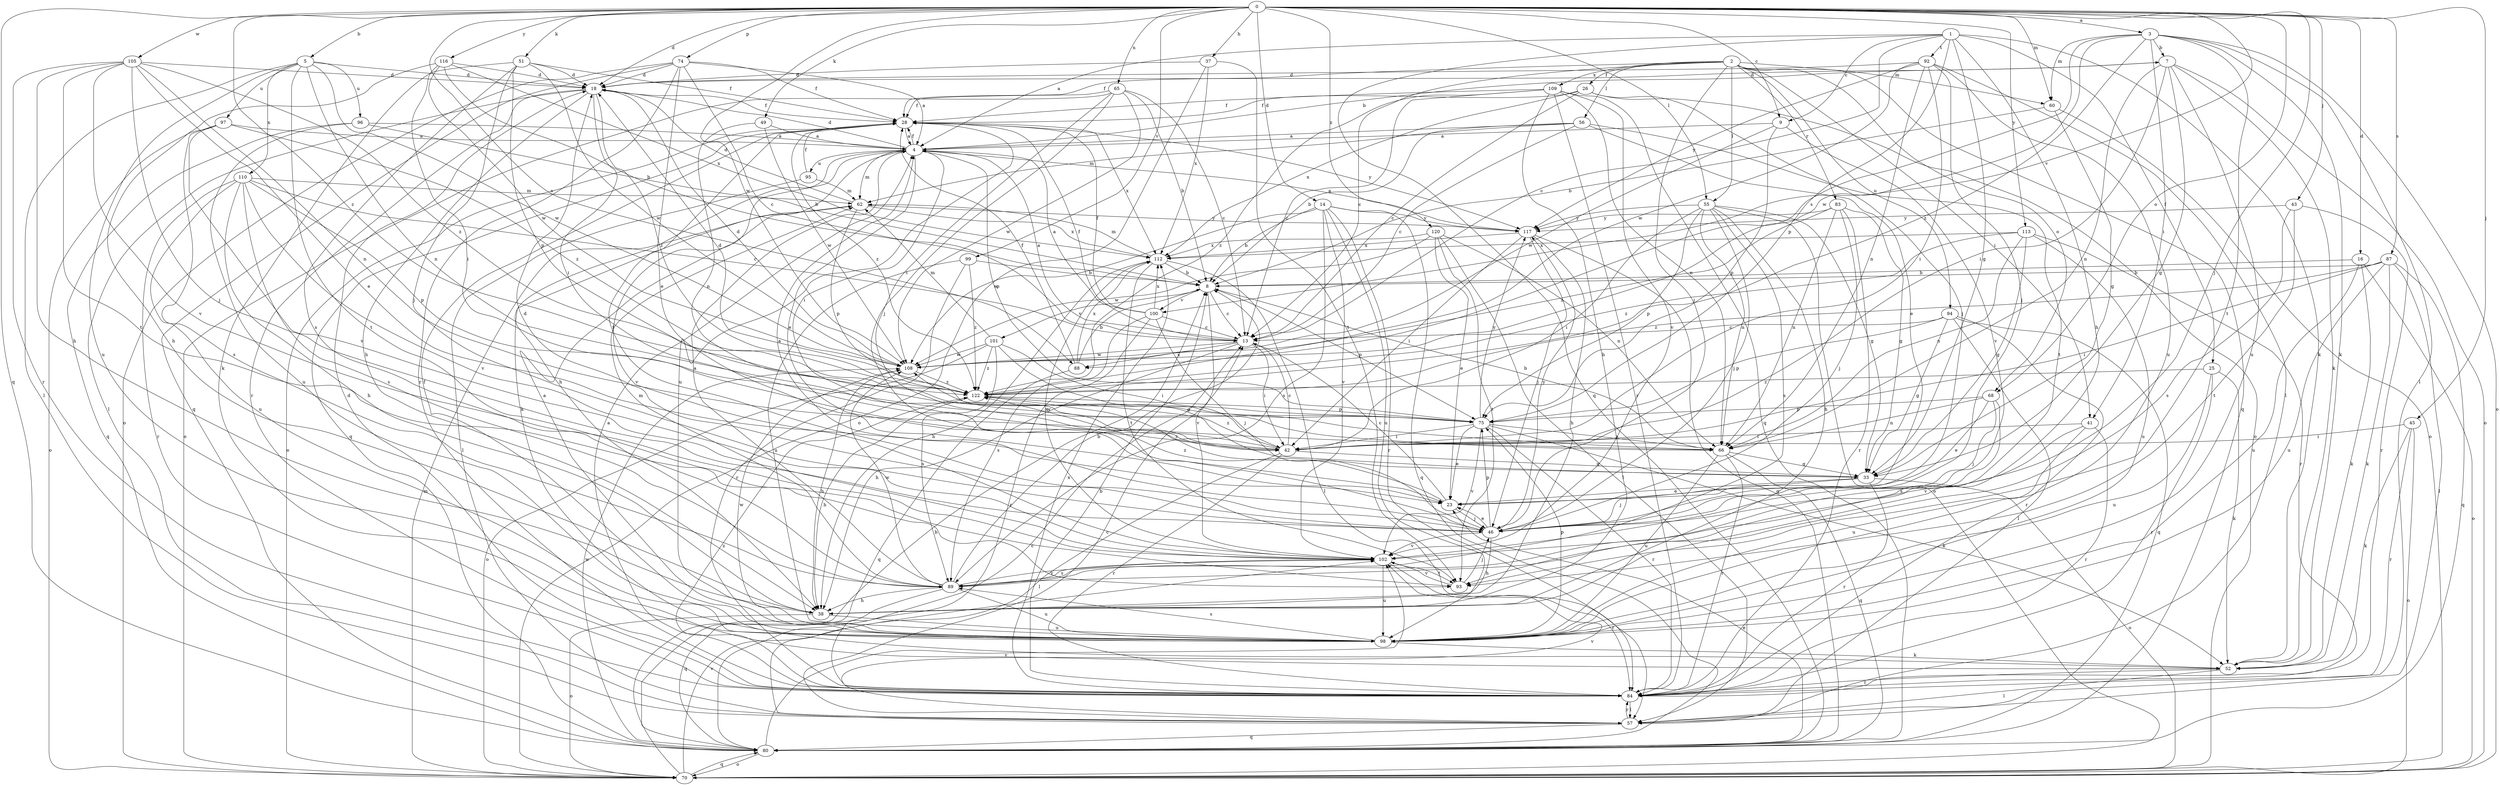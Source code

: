 strict digraph  {
0;
1;
2;
3;
4;
5;
7;
8;
9;
13;
14;
16;
18;
23;
25;
26;
28;
33;
37;
38;
41;
42;
43;
45;
46;
49;
51;
52;
55;
56;
57;
60;
62;
65;
66;
68;
70;
74;
75;
80;
83;
84;
87;
88;
89;
92;
93;
94;
95;
96;
97;
98;
99;
100;
101;
102;
105;
108;
109;
110;
112;
113;
116;
117;
120;
122;
0 -> 3  [label=a];
0 -> 5  [label=b];
0 -> 9  [label=c];
0 -> 14  [label=d];
0 -> 16  [label=d];
0 -> 18  [label=d];
0 -> 37  [label=h];
0 -> 43  [label=j];
0 -> 45  [label=j];
0 -> 46  [label=j];
0 -> 49  [label=k];
0 -> 51  [label=k];
0 -> 55  [label=l];
0 -> 60  [label=m];
0 -> 65  [label=n];
0 -> 68  [label=o];
0 -> 74  [label=p];
0 -> 80  [label=q];
0 -> 87  [label=s];
0 -> 88  [label=s];
0 -> 99  [label=v];
0 -> 100  [label=v];
0 -> 105  [label=w];
0 -> 108  [label=w];
0 -> 113  [label=y];
0 -> 116  [label=y];
0 -> 120  [label=z];
0 -> 122  [label=z];
1 -> 4  [label=a];
1 -> 9  [label=c];
1 -> 13  [label=c];
1 -> 25  [label=f];
1 -> 33  [label=g];
1 -> 38  [label=h];
1 -> 52  [label=k];
1 -> 75  [label=p];
1 -> 80  [label=q];
1 -> 92  [label=t];
2 -> 13  [label=c];
2 -> 26  [label=f];
2 -> 28  [label=f];
2 -> 41  [label=i];
2 -> 46  [label=j];
2 -> 55  [label=l];
2 -> 56  [label=l];
2 -> 60  [label=m];
2 -> 68  [label=o];
2 -> 80  [label=q];
2 -> 83  [label=r];
2 -> 94  [label=u];
2 -> 109  [label=x];
3 -> 7  [label=b];
3 -> 41  [label=i];
3 -> 52  [label=k];
3 -> 57  [label=l];
3 -> 60  [label=m];
3 -> 70  [label=o];
3 -> 88  [label=s];
3 -> 93  [label=t];
3 -> 108  [label=w];
3 -> 122  [label=z];
4 -> 7  [label=b];
4 -> 18  [label=d];
4 -> 23  [label=e];
4 -> 28  [label=f];
4 -> 38  [label=h];
4 -> 42  [label=i];
4 -> 52  [label=k];
4 -> 62  [label=m];
4 -> 75  [label=p];
4 -> 95  [label=u];
5 -> 18  [label=d];
5 -> 57  [label=l];
5 -> 66  [label=n];
5 -> 93  [label=t];
5 -> 96  [label=u];
5 -> 97  [label=u];
5 -> 98  [label=u];
5 -> 108  [label=w];
5 -> 110  [label=x];
7 -> 18  [label=d];
7 -> 33  [label=g];
7 -> 42  [label=i];
7 -> 52  [label=k];
7 -> 66  [label=n];
7 -> 70  [label=o];
7 -> 98  [label=u];
8 -> 13  [label=c];
8 -> 75  [label=p];
8 -> 100  [label=v];
8 -> 101  [label=v];
8 -> 102  [label=v];
9 -> 4  [label=a];
9 -> 75  [label=p];
9 -> 102  [label=v];
9 -> 108  [label=w];
13 -> 4  [label=a];
13 -> 28  [label=f];
13 -> 38  [label=h];
13 -> 42  [label=i];
13 -> 88  [label=s];
13 -> 108  [label=w];
14 -> 8  [label=b];
14 -> 80  [label=q];
14 -> 84  [label=r];
14 -> 89  [label=s];
14 -> 98  [label=u];
14 -> 102  [label=v];
14 -> 108  [label=w];
14 -> 117  [label=y];
16 -> 8  [label=b];
16 -> 52  [label=k];
16 -> 70  [label=o];
16 -> 98  [label=u];
18 -> 28  [label=f];
18 -> 38  [label=h];
18 -> 42  [label=i];
18 -> 57  [label=l];
18 -> 84  [label=r];
18 -> 122  [label=z];
23 -> 13  [label=c];
23 -> 46  [label=j];
23 -> 122  [label=z];
25 -> 52  [label=k];
25 -> 84  [label=r];
25 -> 98  [label=u];
25 -> 122  [label=z];
26 -> 13  [label=c];
26 -> 28  [label=f];
26 -> 46  [label=j];
26 -> 70  [label=o];
26 -> 112  [label=x];
28 -> 4  [label=a];
28 -> 70  [label=o];
28 -> 80  [label=q];
28 -> 98  [label=u];
28 -> 112  [label=x];
28 -> 117  [label=y];
28 -> 122  [label=z];
33 -> 23  [label=e];
33 -> 46  [label=j];
33 -> 70  [label=o];
33 -> 84  [label=r];
33 -> 122  [label=z];
37 -> 18  [label=d];
37 -> 70  [label=o];
37 -> 93  [label=t];
37 -> 112  [label=x];
38 -> 70  [label=o];
38 -> 98  [label=u];
41 -> 42  [label=i];
41 -> 84  [label=r];
41 -> 98  [label=u];
41 -> 102  [label=v];
42 -> 13  [label=c];
42 -> 33  [label=g];
42 -> 57  [label=l];
42 -> 84  [label=r];
42 -> 108  [label=w];
42 -> 122  [label=z];
43 -> 84  [label=r];
43 -> 89  [label=s];
43 -> 93  [label=t];
43 -> 117  [label=y];
45 -> 42  [label=i];
45 -> 52  [label=k];
45 -> 70  [label=o];
45 -> 84  [label=r];
46 -> 4  [label=a];
46 -> 18  [label=d];
46 -> 23  [label=e];
46 -> 28  [label=f];
46 -> 38  [label=h];
46 -> 75  [label=p];
46 -> 102  [label=v];
46 -> 117  [label=y];
49 -> 4  [label=a];
49 -> 66  [label=n];
49 -> 108  [label=w];
51 -> 18  [label=d];
51 -> 28  [label=f];
51 -> 46  [label=j];
51 -> 52  [label=k];
51 -> 75  [label=p];
51 -> 89  [label=s];
51 -> 108  [label=w];
52 -> 57  [label=l];
52 -> 84  [label=r];
55 -> 33  [label=g];
55 -> 38  [label=h];
55 -> 42  [label=i];
55 -> 46  [label=j];
55 -> 66  [label=n];
55 -> 70  [label=o];
55 -> 75  [label=p];
55 -> 89  [label=s];
55 -> 117  [label=y];
56 -> 4  [label=a];
56 -> 8  [label=b];
56 -> 13  [label=c];
56 -> 23  [label=e];
56 -> 62  [label=m];
56 -> 93  [label=t];
57 -> 13  [label=c];
57 -> 80  [label=q];
57 -> 84  [label=r];
57 -> 102  [label=v];
60 -> 8  [label=b];
60 -> 33  [label=g];
60 -> 70  [label=o];
62 -> 18  [label=d];
62 -> 75  [label=p];
62 -> 102  [label=v];
62 -> 112  [label=x];
62 -> 117  [label=y];
65 -> 8  [label=b];
65 -> 13  [label=c];
65 -> 28  [label=f];
65 -> 42  [label=i];
65 -> 46  [label=j];
65 -> 70  [label=o];
65 -> 108  [label=w];
66 -> 8  [label=b];
66 -> 33  [label=g];
66 -> 80  [label=q];
66 -> 84  [label=r];
66 -> 98  [label=u];
68 -> 23  [label=e];
68 -> 46  [label=j];
68 -> 66  [label=n];
68 -> 75  [label=p];
68 -> 89  [label=s];
70 -> 8  [label=b];
70 -> 62  [label=m];
70 -> 80  [label=q];
70 -> 102  [label=v];
74 -> 4  [label=a];
74 -> 13  [label=c];
74 -> 18  [label=d];
74 -> 23  [label=e];
74 -> 28  [label=f];
74 -> 70  [label=o];
74 -> 80  [label=q];
74 -> 84  [label=r];
75 -> 23  [label=e];
75 -> 42  [label=i];
75 -> 52  [label=k];
75 -> 66  [label=n];
75 -> 84  [label=r];
75 -> 102  [label=v];
75 -> 117  [label=y];
80 -> 13  [label=c];
80 -> 23  [label=e];
80 -> 70  [label=o];
80 -> 102  [label=v];
80 -> 108  [label=w];
83 -> 33  [label=g];
83 -> 46  [label=j];
83 -> 66  [label=n];
83 -> 84  [label=r];
83 -> 117  [label=y];
83 -> 122  [label=z];
84 -> 4  [label=a];
84 -> 8  [label=b];
84 -> 18  [label=d];
84 -> 57  [label=l];
84 -> 112  [label=x];
84 -> 122  [label=z];
87 -> 8  [label=b];
87 -> 42  [label=i];
87 -> 52  [label=k];
87 -> 57  [label=l];
87 -> 80  [label=q];
87 -> 98  [label=u];
87 -> 122  [label=z];
88 -> 8  [label=b];
88 -> 28  [label=f];
88 -> 80  [label=q];
88 -> 112  [label=x];
89 -> 4  [label=a];
89 -> 8  [label=b];
89 -> 38  [label=h];
89 -> 62  [label=m];
89 -> 80  [label=q];
89 -> 98  [label=u];
89 -> 102  [label=v];
89 -> 108  [label=w];
92 -> 18  [label=d];
92 -> 42  [label=i];
92 -> 46  [label=j];
92 -> 57  [label=l];
92 -> 66  [label=n];
92 -> 98  [label=u];
92 -> 108  [label=w];
92 -> 117  [label=y];
93 -> 46  [label=j];
93 -> 102  [label=v];
94 -> 13  [label=c];
94 -> 33  [label=g];
94 -> 57  [label=l];
94 -> 75  [label=p];
94 -> 80  [label=q];
94 -> 84  [label=r];
95 -> 28  [label=f];
95 -> 57  [label=l];
95 -> 62  [label=m];
96 -> 4  [label=a];
96 -> 8  [label=b];
96 -> 80  [label=q];
96 -> 98  [label=u];
97 -> 4  [label=a];
97 -> 70  [label=o];
97 -> 89  [label=s];
97 -> 102  [label=v];
97 -> 122  [label=z];
98 -> 4  [label=a];
98 -> 28  [label=f];
98 -> 52  [label=k];
98 -> 75  [label=p];
98 -> 89  [label=s];
98 -> 108  [label=w];
99 -> 8  [label=b];
99 -> 84  [label=r];
99 -> 98  [label=u];
99 -> 122  [label=z];
100 -> 4  [label=a];
100 -> 13  [label=c];
100 -> 28  [label=f];
100 -> 46  [label=j];
100 -> 84  [label=r];
100 -> 89  [label=s];
100 -> 112  [label=x];
101 -> 33  [label=g];
101 -> 42  [label=i];
101 -> 62  [label=m];
101 -> 70  [label=o];
101 -> 89  [label=s];
101 -> 108  [label=w];
101 -> 122  [label=z];
102 -> 84  [label=r];
102 -> 89  [label=s];
102 -> 93  [label=t];
102 -> 98  [label=u];
102 -> 112  [label=x];
105 -> 18  [label=d];
105 -> 23  [label=e];
105 -> 38  [label=h];
105 -> 46  [label=j];
105 -> 66  [label=n];
105 -> 84  [label=r];
105 -> 93  [label=t];
105 -> 102  [label=v];
105 -> 122  [label=z];
108 -> 18  [label=d];
108 -> 38  [label=h];
108 -> 122  [label=z];
109 -> 13  [label=c];
109 -> 28  [label=f];
109 -> 38  [label=h];
109 -> 66  [label=n];
109 -> 80  [label=q];
109 -> 84  [label=r];
109 -> 102  [label=v];
109 -> 122  [label=z];
110 -> 13  [label=c];
110 -> 38  [label=h];
110 -> 62  [label=m];
110 -> 75  [label=p];
110 -> 84  [label=r];
110 -> 89  [label=s];
110 -> 98  [label=u];
110 -> 102  [label=v];
112 -> 8  [label=b];
112 -> 38  [label=h];
112 -> 57  [label=l];
112 -> 62  [label=m];
112 -> 93  [label=t];
113 -> 33  [label=g];
113 -> 66  [label=n];
113 -> 84  [label=r];
113 -> 98  [label=u];
113 -> 112  [label=x];
113 -> 122  [label=z];
116 -> 8  [label=b];
116 -> 18  [label=d];
116 -> 38  [label=h];
116 -> 42  [label=i];
116 -> 108  [label=w];
116 -> 112  [label=x];
117 -> 4  [label=a];
117 -> 38  [label=h];
117 -> 42  [label=i];
117 -> 46  [label=j];
117 -> 80  [label=q];
117 -> 112  [label=x];
120 -> 23  [label=e];
120 -> 57  [label=l];
120 -> 66  [label=n];
120 -> 93  [label=t];
120 -> 108  [label=w];
120 -> 112  [label=x];
122 -> 18  [label=d];
122 -> 38  [label=h];
122 -> 75  [label=p];
}
